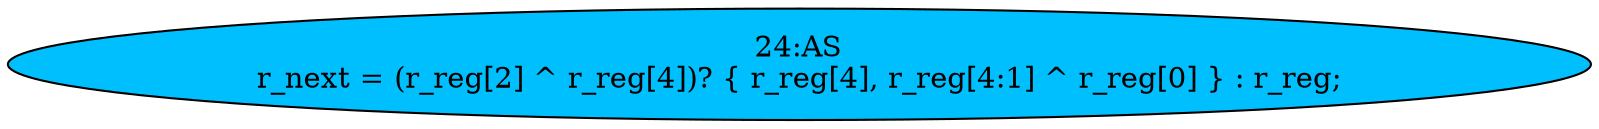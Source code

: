 strict digraph "" {
	node [label="\N"];
	"24:AS"	[ast="<pyverilog.vparser.ast.Assign object at 0x7f4c9df4ce50>",
		def_var="['r_next']",
		fillcolor=deepskyblue,
		label="24:AS
r_next = (r_reg[2] ^ r_reg[4])? { r_reg[4], r_reg[4:1] ^ r_reg[0] } : r_reg;",
		statements="[]",
		style=filled,
		typ=Assign,
		use_var="['r_reg', 'r_reg', 'r_reg', 'r_reg', 'r_reg', 'r_reg']"];
}
